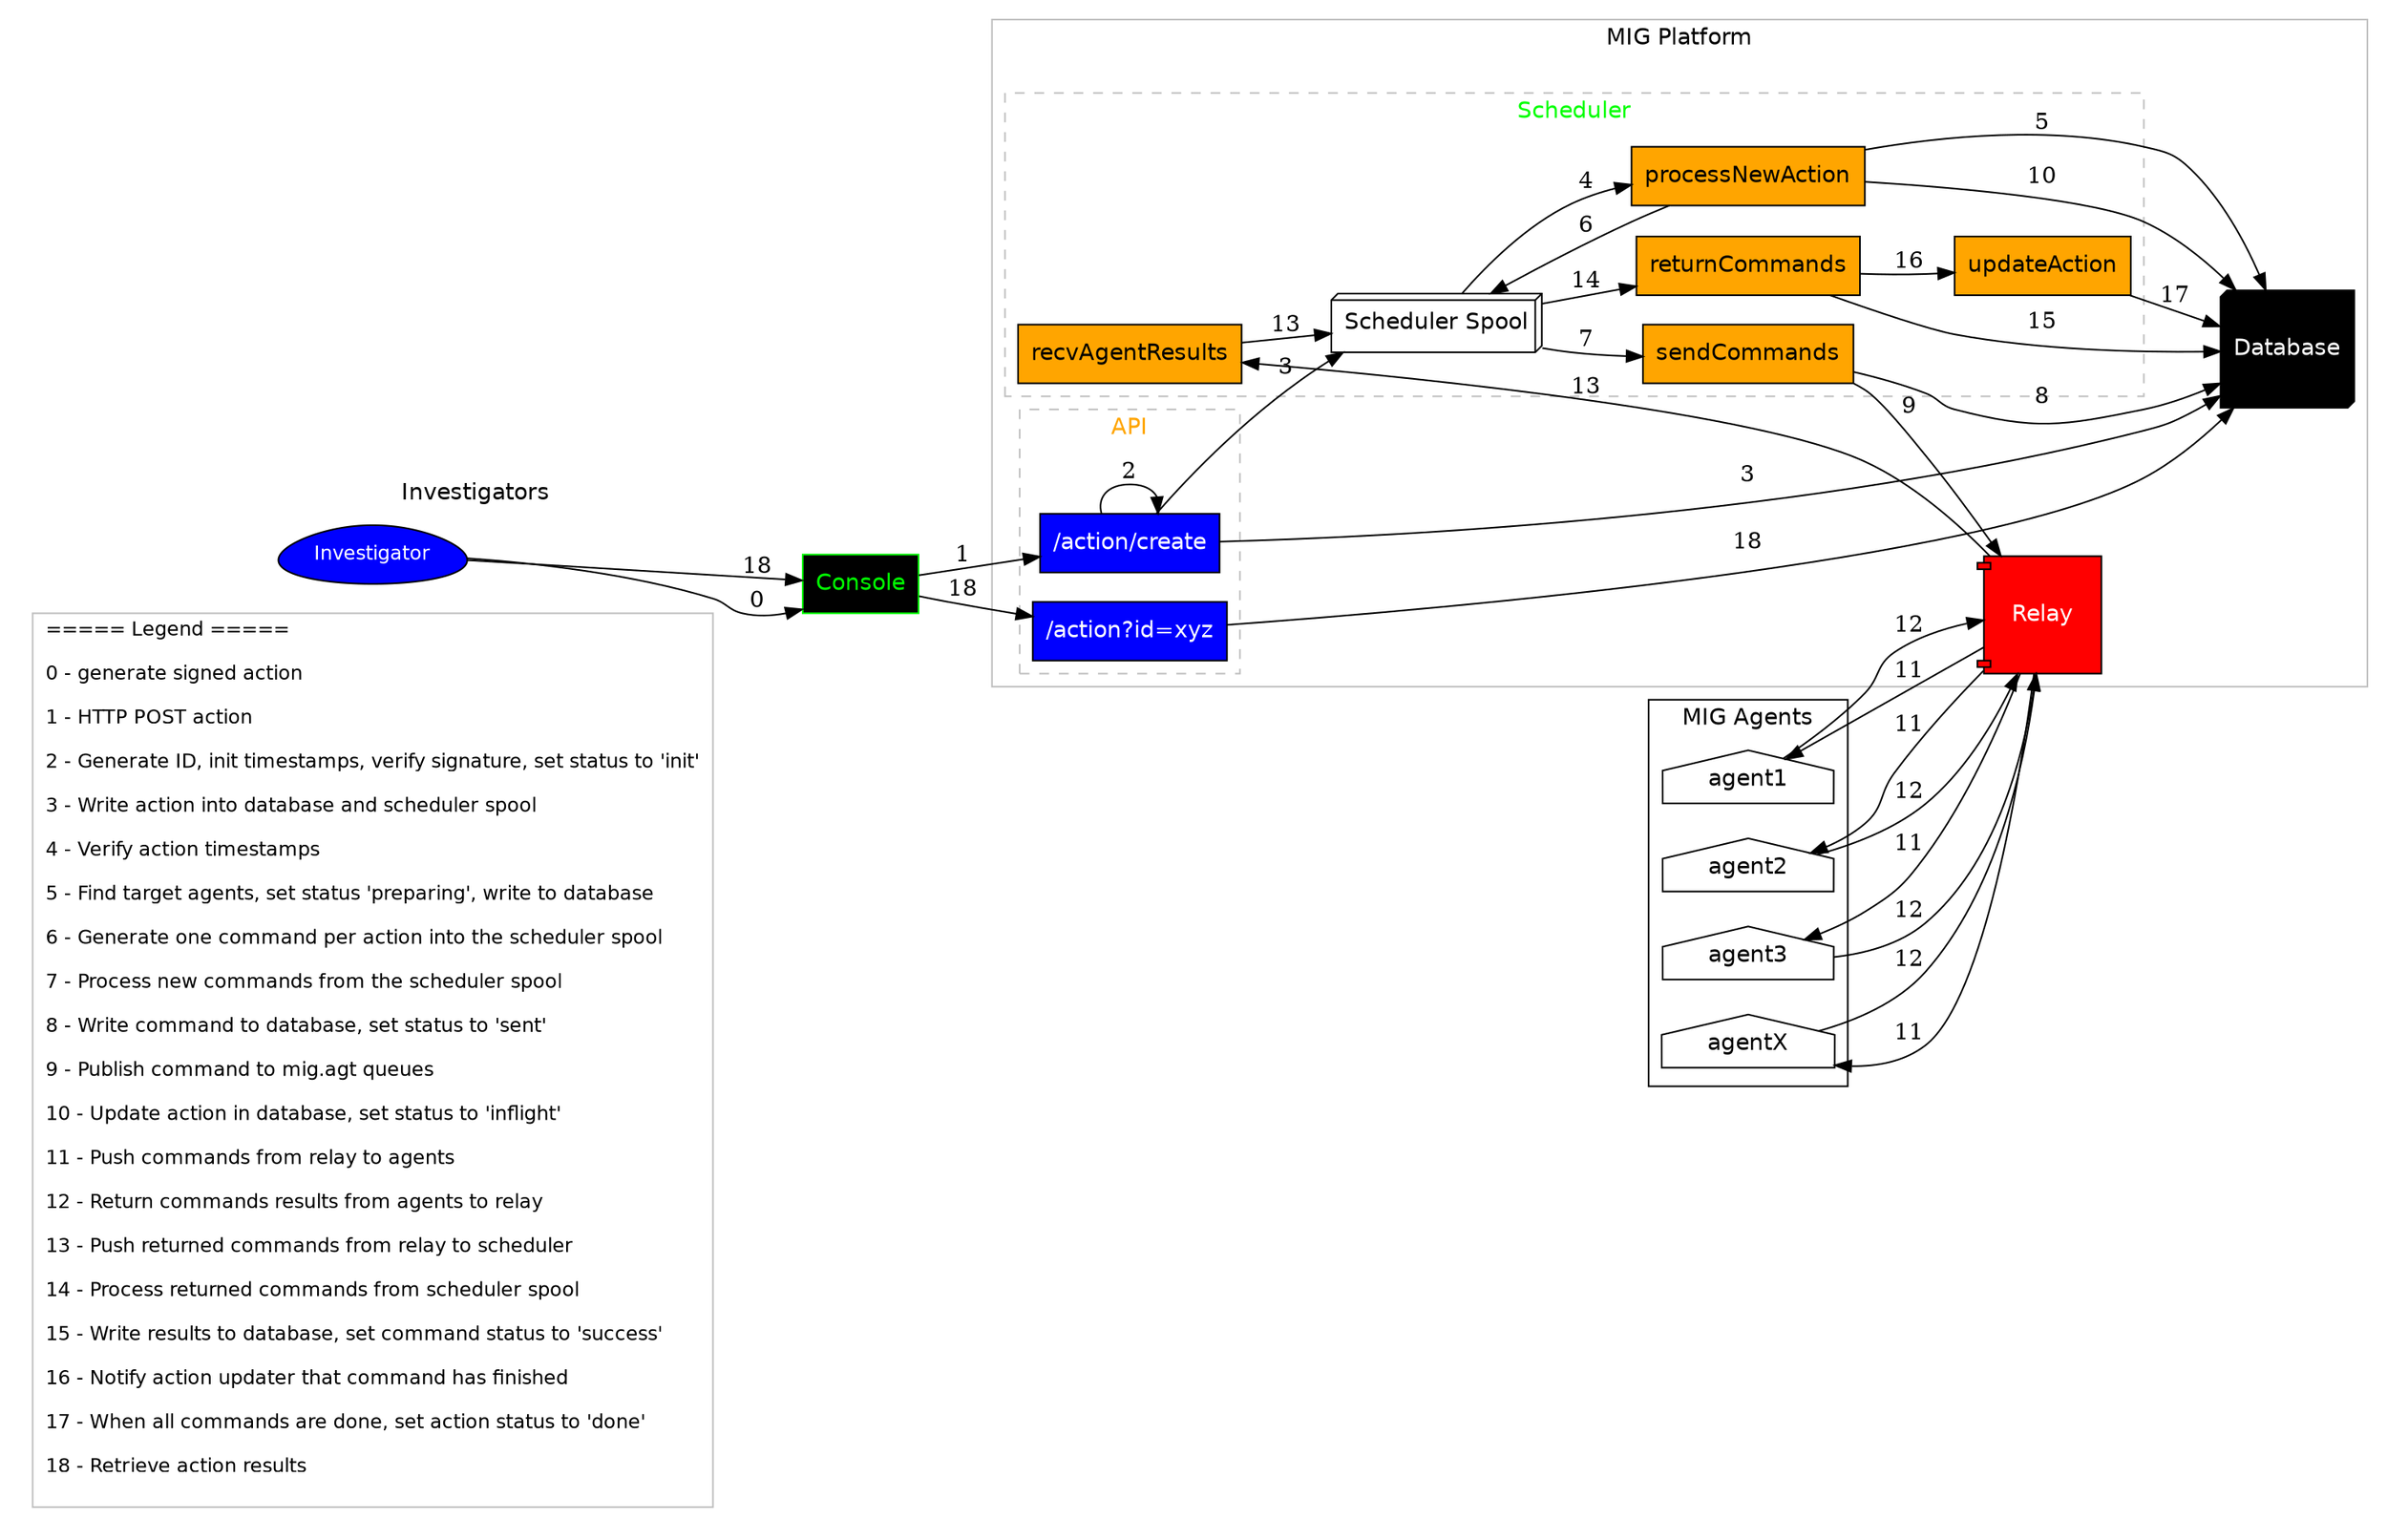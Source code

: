 // generate with dot -Tsvg -o action_command_flow.svg action_command_flow.dot
digraph mig {
    fontname="Helvetica";
    rankdir=LR;
    bgcolor=white;
    subgraph cluster_investigator {
        label="Investigators"
        color=white;
        "Investigator"[shape=egg label="Investigator" fontsize=12 fontcolor=white penwidth=1 style=filled fillcolor=blue fontname="Helvetica"];
        "Console"[shape=box label="Console" color=green style=filled fillcolor=black fontcolor=green fontname="Helvetica"];
        "Legend"[shape=box color=gray fontcolor=black fontname="Helvetica" fontsize=12
            label="===== Legend =====\l
0 - generate signed action\l
1 - HTTP POST action\l
2 - Generate ID, init timestamps, verify signature, set status to 'init'\l
3 - Write action into database and scheduler spool\l
4 - Verify action timestamps\l
5 - Find target agents, set status 'preparing', write to database\l
6 - Generate one command per action into the scheduler spool\l
7 - Process new commands from the scheduler spool\l
8 - Write command to database, set status to 'sent'\l
9 - Publish command to mig.agt queues\l
10 - Update action in database, set status to 'inflight'\l
11 - Push commands from relay to agents\l
12 - Return commands results from agents to relay\l
13 - Push returned commands from relay to scheduler\l
14 - Process returned commands from scheduler spool\l
15 - Write results to database, set command status to 'success'\l
16 - Notify action updater that command has finished\l
17 - When all commands are done, set action status to 'done'\l
18 - Retrieve action results\l
"];
    }
    subgraph cluster_platform {
        label="MIG Platform" style=solid color=gray fontcolor=black;
        subgraph cluster_api {
            label="API" style=dashed color=gray fontcolor=orange;
            "/action/create"[shape=box label="/action/create" color=black style=filled fillcolor=blue fontcolor=white fontname="Helvetica"];
            "/action?id=xyz"[shape=box label="/action?id=xyz" color=black style=filled fillcolor=blue fontcolor=white fontname="Helvetica"];
        }
        subgraph cluster_scheduler {
            label="Scheduler" style=dashed color=gray fontcolor=green;
            "SchedulerSpool"[shape=box3d label="Scheduler Spool" color=black style=filled fillcolor=white fontname="Helvetica"];
            "processNewAction"[shape=box label="processNewAction" color=black style=filled fillcolor=orange fontname="Helvetica"];
            "sendCommands"[shape=box label="sendCommands" color=black style=filled fillcolor=orange fontname="Helvetica"];
            "recvAgentResults"[shape=box label="recvAgentResults" color=black style=filled fillcolor=orange fontname="Helvetica"];
            "returnCommands"[shape=box label="returnCommands" color=black style=filled fillcolor=orange fontname="Helvetica"];
            "updateAction"[shape=box label="updateAction" color=black style=filled fillcolor=orange fontname="Helvetica"];
        }
        "Database"[shape=box3d label="Database" color=black style=filled fillcolor=black fontcolor=white fontname="Helvetica" width=1 height=1];
        "Relay"[shape=component label="Relay" color=black style=filled fillcolor=red fontcolor=white fontname="Helvetica" width=1 height=1];
    }
    subgraph cluster_agents {
        label="MIG Agents"
        "agent1"[shape=house label="agent1" color=black style=filled fillcolor=white fontname="Helvetica"];
        "agent2"[shape=house label="agent2" color=black style=filled fillcolor=white fontname="Helvetica"];
        "agent3"[shape=house label="agent3" color=black style=filled fillcolor=white fontname="Helvetica"];
        "agentX"[shape=house label="agentX" color=black style=filled fillcolor=white fontname="Helvetica"];
    }
    "Investigator" -> {"Console"}[label="0"];
    "Console"->"/action/create"[label="1"];
    "/action/create"->"/action/create"[label="2"];
    "/action/create"->"Database"[label="3"];
    "/action/create"->"SchedulerSpool"[label="3"];
    "SchedulerSpool"->"processNewAction"[label="4"];
    "processNewAction"->"Database"[label="5"];
    "processNewAction"->"SchedulerSpool"[label="6"];
    "SchedulerSpool"->"sendCommands"[label="7"];
    "sendCommands"->"Database"[label="8"];
    "sendCommands"->"Relay"[label="9"];
    "processNewAction"->"Database"[label="10"];
    "Relay"->{"agent1", "agent2", "agent3", "agentX"}[label="11"];
    {"agent1", "agent2", "agent3", "agentX"} -> "Relay"[label="12"];
    "Relay"->"recvAgentResults"->"SchedulerSpool"[label="13"];
    "SchedulerSpool"->"returnCommands"[label="14"];
    "returnCommands"->"Database"[label="15"];
    "returnCommands"->"updateAction"[label="16"];
    "updateAction"->"Database"[label="17"];
    "Investigator"->"Console"->"/action?id=xyz"->"Database"[label="18"]
}
